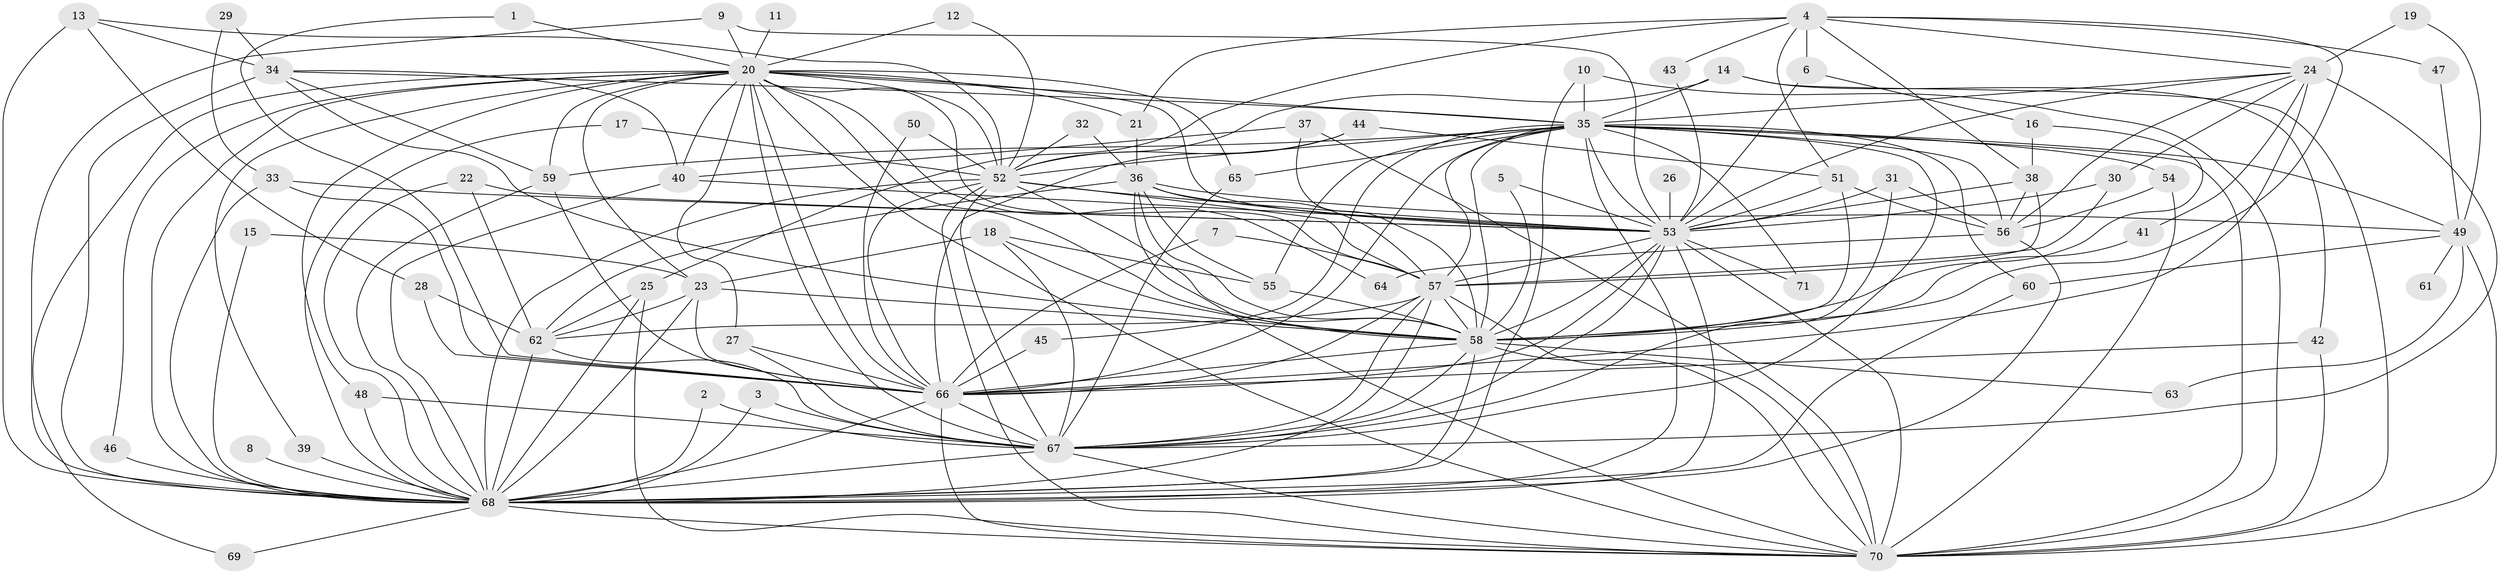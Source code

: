 // original degree distribution, {16: 0.014084507042253521, 26: 0.007042253521126761, 29: 0.014084507042253521, 30: 0.007042253521126761, 20: 0.014084507042253521, 25: 0.007042253521126761, 23: 0.007042253521126761, 2: 0.5352112676056338, 4: 0.09154929577464789, 3: 0.21830985915492956, 9: 0.014084507042253521, 6: 0.014084507042253521, 8: 0.02112676056338028, 13: 0.007042253521126761, 5: 0.028169014084507043}
// Generated by graph-tools (version 1.1) at 2025/49/03/09/25 03:49:37]
// undirected, 71 vertices, 208 edges
graph export_dot {
graph [start="1"]
  node [color=gray90,style=filled];
  1;
  2;
  3;
  4;
  5;
  6;
  7;
  8;
  9;
  10;
  11;
  12;
  13;
  14;
  15;
  16;
  17;
  18;
  19;
  20;
  21;
  22;
  23;
  24;
  25;
  26;
  27;
  28;
  29;
  30;
  31;
  32;
  33;
  34;
  35;
  36;
  37;
  38;
  39;
  40;
  41;
  42;
  43;
  44;
  45;
  46;
  47;
  48;
  49;
  50;
  51;
  52;
  53;
  54;
  55;
  56;
  57;
  58;
  59;
  60;
  61;
  62;
  63;
  64;
  65;
  66;
  67;
  68;
  69;
  70;
  71;
  1 -- 20 [weight=1.0];
  1 -- 66 [weight=1.0];
  2 -- 67 [weight=1.0];
  2 -- 68 [weight=1.0];
  3 -- 67 [weight=1.0];
  3 -- 68 [weight=1.0];
  4 -- 6 [weight=1.0];
  4 -- 21 [weight=1.0];
  4 -- 24 [weight=1.0];
  4 -- 25 [weight=1.0];
  4 -- 38 [weight=1.0];
  4 -- 43 [weight=1.0];
  4 -- 47 [weight=1.0];
  4 -- 51 [weight=1.0];
  4 -- 58 [weight=1.0];
  5 -- 53 [weight=1.0];
  5 -- 58 [weight=1.0];
  6 -- 16 [weight=1.0];
  6 -- 53 [weight=1.0];
  7 -- 57 [weight=1.0];
  7 -- 66 [weight=1.0];
  8 -- 68 [weight=2.0];
  9 -- 20 [weight=1.0];
  9 -- 53 [weight=1.0];
  9 -- 68 [weight=1.0];
  10 -- 35 [weight=1.0];
  10 -- 68 [weight=1.0];
  10 -- 70 [weight=1.0];
  11 -- 20 [weight=1.0];
  12 -- 20 [weight=1.0];
  12 -- 52 [weight=1.0];
  13 -- 28 [weight=1.0];
  13 -- 34 [weight=1.0];
  13 -- 52 [weight=1.0];
  13 -- 68 [weight=1.0];
  14 -- 35 [weight=1.0];
  14 -- 42 [weight=1.0];
  14 -- 52 [weight=1.0];
  14 -- 70 [weight=1.0];
  15 -- 23 [weight=1.0];
  15 -- 68 [weight=1.0];
  16 -- 38 [weight=1.0];
  16 -- 58 [weight=1.0];
  17 -- 52 [weight=1.0];
  17 -- 68 [weight=1.0];
  18 -- 23 [weight=1.0];
  18 -- 55 [weight=1.0];
  18 -- 58 [weight=1.0];
  18 -- 67 [weight=1.0];
  19 -- 24 [weight=1.0];
  19 -- 49 [weight=1.0];
  20 -- 21 [weight=1.0];
  20 -- 23 [weight=2.0];
  20 -- 27 [weight=1.0];
  20 -- 35 [weight=1.0];
  20 -- 39 [weight=1.0];
  20 -- 40 [weight=1.0];
  20 -- 46 [weight=1.0];
  20 -- 48 [weight=1.0];
  20 -- 52 [weight=1.0];
  20 -- 53 [weight=1.0];
  20 -- 57 [weight=1.0];
  20 -- 58 [weight=1.0];
  20 -- 59 [weight=1.0];
  20 -- 64 [weight=1.0];
  20 -- 65 [weight=1.0];
  20 -- 66 [weight=1.0];
  20 -- 67 [weight=1.0];
  20 -- 68 [weight=1.0];
  20 -- 69 [weight=1.0];
  20 -- 70 [weight=1.0];
  21 -- 36 [weight=1.0];
  22 -- 53 [weight=1.0];
  22 -- 62 [weight=1.0];
  22 -- 68 [weight=1.0];
  23 -- 58 [weight=1.0];
  23 -- 62 [weight=1.0];
  23 -- 66 [weight=1.0];
  23 -- 68 [weight=1.0];
  24 -- 30 [weight=1.0];
  24 -- 35 [weight=1.0];
  24 -- 41 [weight=1.0];
  24 -- 53 [weight=1.0];
  24 -- 56 [weight=1.0];
  24 -- 66 [weight=2.0];
  24 -- 67 [weight=1.0];
  25 -- 62 [weight=1.0];
  25 -- 68 [weight=1.0];
  25 -- 70 [weight=1.0];
  26 -- 53 [weight=1.0];
  27 -- 66 [weight=2.0];
  27 -- 67 [weight=1.0];
  28 -- 62 [weight=1.0];
  28 -- 66 [weight=1.0];
  29 -- 33 [weight=1.0];
  29 -- 34 [weight=1.0];
  30 -- 53 [weight=1.0];
  30 -- 57 [weight=1.0];
  31 -- 53 [weight=1.0];
  31 -- 56 [weight=1.0];
  31 -- 67 [weight=1.0];
  32 -- 36 [weight=1.0];
  32 -- 52 [weight=1.0];
  33 -- 53 [weight=1.0];
  33 -- 66 [weight=1.0];
  33 -- 68 [weight=1.0];
  34 -- 35 [weight=1.0];
  34 -- 40 [weight=1.0];
  34 -- 58 [weight=1.0];
  34 -- 59 [weight=1.0];
  34 -- 68 [weight=2.0];
  35 -- 45 [weight=1.0];
  35 -- 49 [weight=1.0];
  35 -- 52 [weight=1.0];
  35 -- 53 [weight=1.0];
  35 -- 54 [weight=1.0];
  35 -- 55 [weight=2.0];
  35 -- 56 [weight=1.0];
  35 -- 57 [weight=1.0];
  35 -- 58 [weight=2.0];
  35 -- 59 [weight=1.0];
  35 -- 60 [weight=2.0];
  35 -- 65 [weight=1.0];
  35 -- 66 [weight=3.0];
  35 -- 67 [weight=2.0];
  35 -- 68 [weight=2.0];
  35 -- 70 [weight=2.0];
  35 -- 71 [weight=1.0];
  36 -- 49 [weight=1.0];
  36 -- 53 [weight=1.0];
  36 -- 55 [weight=1.0];
  36 -- 57 [weight=1.0];
  36 -- 58 [weight=1.0];
  36 -- 62 [weight=1.0];
  36 -- 70 [weight=1.0];
  37 -- 40 [weight=1.0];
  37 -- 58 [weight=1.0];
  37 -- 70 [weight=1.0];
  38 -- 53 [weight=1.0];
  38 -- 56 [weight=1.0];
  38 -- 57 [weight=1.0];
  39 -- 68 [weight=1.0];
  40 -- 53 [weight=1.0];
  40 -- 68 [weight=1.0];
  41 -- 58 [weight=1.0];
  42 -- 66 [weight=1.0];
  42 -- 70 [weight=1.0];
  43 -- 53 [weight=1.0];
  44 -- 51 [weight=1.0];
  44 -- 52 [weight=1.0];
  44 -- 66 [weight=1.0];
  45 -- 66 [weight=1.0];
  46 -- 68 [weight=1.0];
  47 -- 49 [weight=1.0];
  48 -- 67 [weight=1.0];
  48 -- 68 [weight=1.0];
  49 -- 60 [weight=1.0];
  49 -- 61 [weight=1.0];
  49 -- 63 [weight=1.0];
  49 -- 70 [weight=1.0];
  50 -- 52 [weight=1.0];
  50 -- 66 [weight=1.0];
  51 -- 53 [weight=1.0];
  51 -- 56 [weight=1.0];
  51 -- 58 [weight=1.0];
  52 -- 53 [weight=1.0];
  52 -- 57 [weight=1.0];
  52 -- 58 [weight=1.0];
  52 -- 66 [weight=1.0];
  52 -- 67 [weight=1.0];
  52 -- 68 [weight=1.0];
  52 -- 70 [weight=1.0];
  53 -- 57 [weight=1.0];
  53 -- 58 [weight=1.0];
  53 -- 66 [weight=3.0];
  53 -- 67 [weight=1.0];
  53 -- 68 [weight=1.0];
  53 -- 70 [weight=2.0];
  53 -- 71 [weight=1.0];
  54 -- 56 [weight=1.0];
  54 -- 70 [weight=1.0];
  55 -- 58 [weight=1.0];
  56 -- 64 [weight=1.0];
  56 -- 68 [weight=1.0];
  57 -- 58 [weight=1.0];
  57 -- 62 [weight=1.0];
  57 -- 66 [weight=2.0];
  57 -- 67 [weight=1.0];
  57 -- 68 [weight=2.0];
  57 -- 70 [weight=1.0];
  58 -- 63 [weight=1.0];
  58 -- 66 [weight=1.0];
  58 -- 67 [weight=1.0];
  58 -- 68 [weight=1.0];
  58 -- 70 [weight=1.0];
  59 -- 66 [weight=1.0];
  59 -- 68 [weight=1.0];
  60 -- 68 [weight=1.0];
  62 -- 67 [weight=1.0];
  62 -- 68 [weight=1.0];
  65 -- 67 [weight=1.0];
  66 -- 67 [weight=2.0];
  66 -- 68 [weight=1.0];
  66 -- 70 [weight=1.0];
  67 -- 68 [weight=1.0];
  67 -- 70 [weight=1.0];
  68 -- 69 [weight=1.0];
  68 -- 70 [weight=1.0];
}
